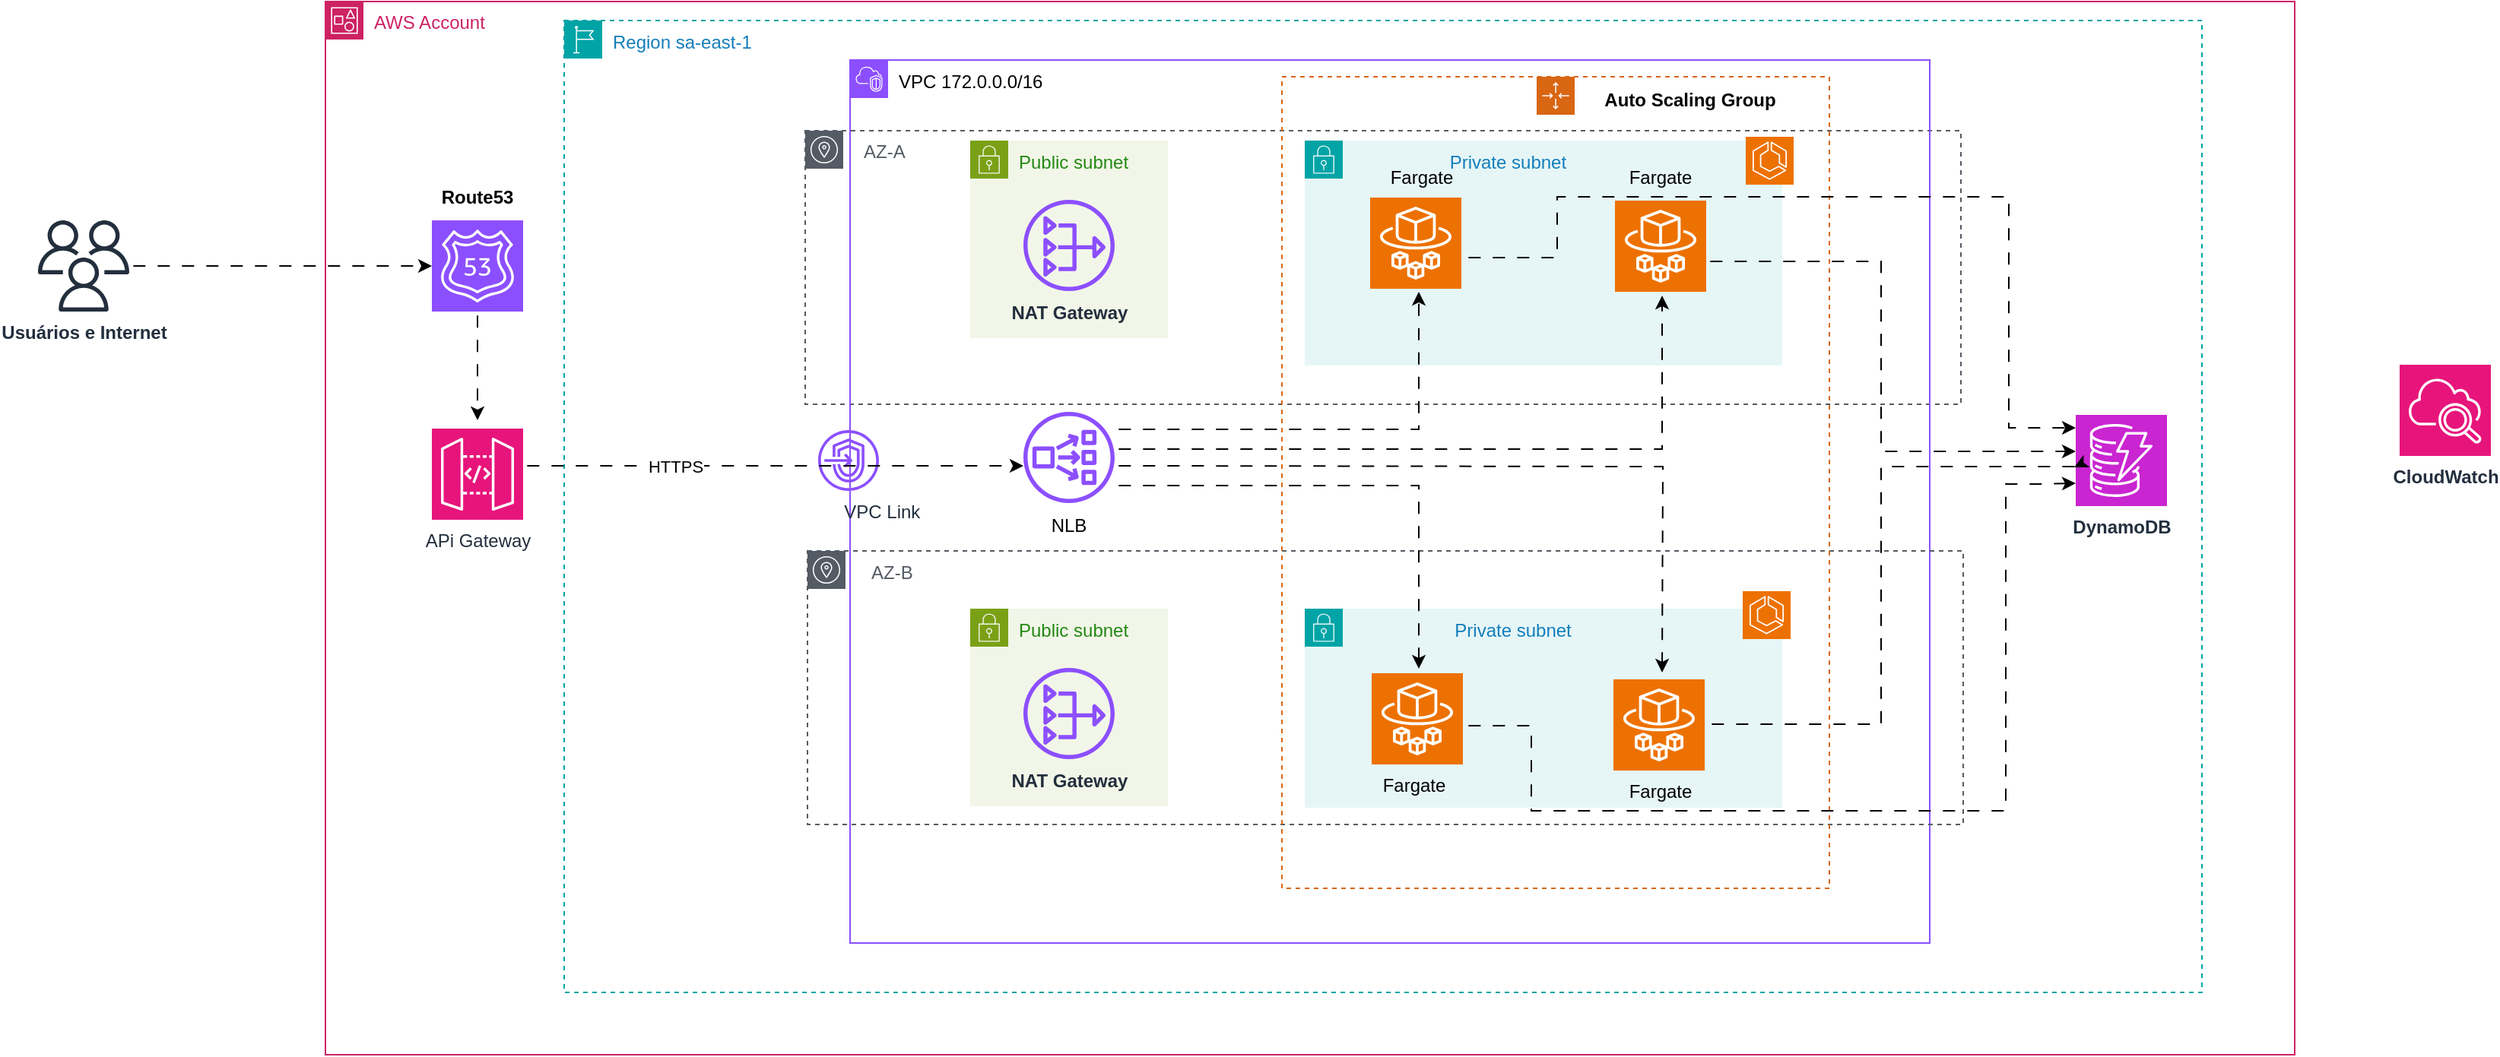 <mxfile version="24.2.7" type="github">
  <diagram name="Página-1" id="BBM7HmE_G74GKGTS61Dw">
    <mxGraphModel dx="2745" dy="2225" grid="0" gridSize="10" guides="1" tooltips="1" connect="1" arrows="1" fold="1" page="0" pageScale="1" pageWidth="827" pageHeight="1169" math="0" shadow="0">
      <root>
        <mxCell id="0" />
        <mxCell id="1" parent="0" />
        <mxCell id="ofPMTWtSP_iq6lM-ZGT5-5" style="edgeStyle=orthogonalEdgeStyle;rounded=0;orthogonalLoop=1;jettySize=auto;html=1;flowAnimation=1;" parent="1" source="ofPMTWtSP_iq6lM-ZGT5-6" target="ofPMTWtSP_iq6lM-ZGT5-9" edge="1">
          <mxGeometry relative="1" as="geometry" />
        </mxCell>
        <mxCell id="ofPMTWtSP_iq6lM-ZGT5-6" value="&lt;b&gt;Usuários e Internet&lt;/b&gt;" style="sketch=0;outlineConnect=0;fontColor=#232F3E;gradientColor=none;fillColor=#232F3D;strokeColor=none;dashed=0;verticalLabelPosition=bottom;verticalAlign=top;align=center;html=1;fontSize=12;fontStyle=0;pointerEvents=1;shape=mxgraph.aws4.users;" parent="1" vertex="1">
          <mxGeometry x="2919" y="285" width="60" height="60" as="geometry" />
        </mxCell>
        <mxCell id="ofPMTWtSP_iq6lM-ZGT5-7" value="AWS Account" style="points=[[0,0],[0.25,0],[0.5,0],[0.75,0],[1,0],[1,0.25],[1,0.5],[1,0.75],[1,1],[0.75,1],[0.5,1],[0.25,1],[0,1],[0,0.75],[0,0.5],[0,0.25]];outlineConnect=0;gradientColor=none;html=1;whiteSpace=wrap;fontSize=12;fontStyle=0;container=0;pointerEvents=0;collapsible=0;recursiveResize=0;shape=mxgraph.aws4.group;grIcon=mxgraph.aws4.group_account;strokeColor=#CD2264;fillColor=none;verticalAlign=top;align=left;spacingLeft=30;fontColor=#CD2264;dashed=0;" parent="1" vertex="1">
          <mxGeometry x="3108" y="141" width="1295" height="693" as="geometry" />
        </mxCell>
        <mxCell id="ofPMTWtSP_iq6lM-ZGT5-104" value="&lt;b&gt;CloudWatch&lt;/b&gt;" style="sketch=0;points=[[0,0,0],[0.25,0,0],[0.5,0,0],[0.75,0,0],[1,0,0],[0,1,0],[0.25,1,0],[0.5,1,0],[0.75,1,0],[1,1,0],[0,0.25,0],[0,0.5,0],[0,0.75,0],[1,0.25,0],[1,0.5,0],[1,0.75,0]];points=[[0,0,0],[0.25,0,0],[0.5,0,0],[0.75,0,0],[1,0,0],[0,1,0],[0.25,1,0],[0.5,1,0],[0.75,1,0],[1,1,0],[0,0.25,0],[0,0.5,0],[0,0.75,0],[1,0.25,0],[1,0.5,0],[1,0.75,0]];outlineConnect=0;fontColor=#232F3E;fillColor=#E7157B;strokeColor=#ffffff;dashed=0;verticalLabelPosition=bottom;verticalAlign=top;align=center;html=1;fontSize=12;fontStyle=0;aspect=fixed;shape=mxgraph.aws4.resourceIcon;resIcon=mxgraph.aws4.cloudwatch_2;" parent="1" vertex="1">
          <mxGeometry x="4472" y="380" width="60" height="60" as="geometry" />
        </mxCell>
        <mxCell id="9MsgCeTSLTVmE7E77AS3-7" value="APi Gateway&lt;div&gt;&lt;br&gt;&lt;/div&gt;" style="sketch=0;points=[[0,0,0],[0.25,0,0],[0.5,0,0],[0.75,0,0],[1,0,0],[0,1,0],[0.25,1,0],[0.5,1,0],[0.75,1,0],[1,1,0],[0,0.25,0],[0,0.5,0],[0,0.75,0],[1,0.25,0],[1,0.5,0],[1,0.75,0]];outlineConnect=0;fontColor=#232F3E;fillColor=#E7157B;strokeColor=#ffffff;dashed=0;verticalLabelPosition=bottom;verticalAlign=top;align=center;html=1;fontSize=12;fontStyle=0;aspect=fixed;shape=mxgraph.aws4.resourceIcon;resIcon=mxgraph.aws4.api_gateway;" vertex="1" parent="1">
          <mxGeometry x="3178" y="422" width="60" height="60" as="geometry" />
        </mxCell>
        <mxCell id="ofPMTWtSP_iq6lM-ZGT5-13" value="Region sa-east-1" style="points=[[0,0],[0.25,0],[0.5,0],[0.75,0],[1,0],[1,0.25],[1,0.5],[1,0.75],[1,1],[0.75,1],[0.5,1],[0.25,1],[0,1],[0,0.75],[0,0.5],[0,0.25]];outlineConnect=0;gradientColor=none;html=1;whiteSpace=wrap;fontSize=12;fontStyle=0;container=1;pointerEvents=0;collapsible=0;recursiveResize=0;shape=mxgraph.aws4.group;grIcon=mxgraph.aws4.group_region;strokeColor=#00A4A6;fillColor=none;verticalAlign=top;align=left;spacingLeft=30;fontColor=#147EBA;dashed=1;" parent="1" vertex="1">
          <mxGeometry x="3265" y="153.5" width="1077" height="639.5" as="geometry" />
        </mxCell>
        <mxCell id="ofPMTWtSP_iq6lM-ZGT5-77" value="&amp;nbsp; AZ-A" style="sketch=0;outlineConnect=0;gradientColor=none;html=1;whiteSpace=wrap;fontSize=12;fontStyle=0;shape=mxgraph.aws4.group;grIcon=mxgraph.aws4.group_availability_zone;strokeColor=#545B64;fillColor=none;verticalAlign=top;align=left;spacingLeft=30;fontColor=#545B64;dashed=1;" parent="ofPMTWtSP_iq6lM-ZGT5-13" vertex="1">
          <mxGeometry x="158.5" y="72.5" width="760" height="180" as="geometry" />
        </mxCell>
        <mxCell id="ofPMTWtSP_iq6lM-ZGT5-37" value="&lt;b&gt;DynamoDB&lt;/b&gt;" style="sketch=0;points=[[0,0,0],[0.25,0,0],[0.5,0,0],[0.75,0,0],[1,0,0],[0,1,0],[0.25,1,0],[0.5,1,0],[0.75,1,0],[1,1,0],[0,0.25,0],[0,0.5,0],[0,0.75,0],[1,0.25,0],[1,0.5,0],[1,0.75,0]];outlineConnect=0;fontColor=#232F3E;fillColor=#C925D1;strokeColor=#ffffff;dashed=0;verticalLabelPosition=bottom;verticalAlign=top;align=center;html=1;fontSize=12;fontStyle=0;aspect=fixed;shape=mxgraph.aws4.resourceIcon;resIcon=mxgraph.aws4.dynamodb;" parent="ofPMTWtSP_iq6lM-ZGT5-13" vertex="1">
          <mxGeometry x="994" y="259.5" width="60" height="60" as="geometry" />
        </mxCell>
        <mxCell id="ofPMTWtSP_iq6lM-ZGT5-60" value="&lt;font color=&quot;#000000&quot;&gt;VPC 172.0.0.0/16&lt;/font&gt;" style="points=[[0,0],[0.25,0],[0.5,0],[0.75,0],[1,0],[1,0.25],[1,0.5],[1,0.75],[1,1],[0.75,1],[0.5,1],[0.25,1],[0,1],[0,0.75],[0,0.5],[0,0.25]];outlineConnect=0;gradientColor=none;html=1;whiteSpace=wrap;fontSize=12;fontStyle=0;container=1;pointerEvents=0;collapsible=0;recursiveResize=0;shape=mxgraph.aws4.group;grIcon=mxgraph.aws4.group_vpc2;strokeColor=#8C4FFF;fillColor=none;verticalAlign=top;align=left;spacingLeft=30;fontColor=#AAB7B8;dashed=0;" parent="ofPMTWtSP_iq6lM-ZGT5-13" vertex="1">
          <mxGeometry x="188" y="26" width="710" height="581" as="geometry" />
        </mxCell>
        <mxCell id="ofPMTWtSP_iq6lM-ZGT5-76" value="&amp;nbsp; &amp;nbsp;AZ-B" style="sketch=0;outlineConnect=0;gradientColor=none;html=1;whiteSpace=wrap;fontSize=12;fontStyle=0;shape=mxgraph.aws4.group;grIcon=mxgraph.aws4.group_availability_zone;strokeColor=#545B64;fillColor=none;verticalAlign=top;align=left;spacingLeft=30;fontColor=#545B64;dashed=1;" parent="ofPMTWtSP_iq6lM-ZGT5-60" vertex="1">
          <mxGeometry x="-28" y="323" width="760" height="180" as="geometry" />
        </mxCell>
        <mxCell id="ofPMTWtSP_iq6lM-ZGT5-52" value="Public subnet" style="points=[[0,0],[0.25,0],[0.5,0],[0.75,0],[1,0],[1,0.25],[1,0.5],[1,0.75],[1,1],[0.75,1],[0.5,1],[0.25,1],[0,1],[0,0.75],[0,0.5],[0,0.25]];outlineConnect=0;gradientColor=none;html=1;whiteSpace=wrap;fontSize=12;fontStyle=0;container=1;pointerEvents=0;collapsible=0;recursiveResize=0;shape=mxgraph.aws4.group;grIcon=mxgraph.aws4.group_security_group;grStroke=0;strokeColor=#7AA116;fillColor=#F2F6E8;verticalAlign=top;align=left;spacingLeft=30;fontColor=#248814;dashed=0;" parent="ofPMTWtSP_iq6lM-ZGT5-60" vertex="1">
          <mxGeometry x="79" y="361" width="130" height="130" as="geometry" />
        </mxCell>
        <mxCell id="ofPMTWtSP_iq6lM-ZGT5-57" value="&lt;b&gt;NAT Gateway&lt;/b&gt;" style="sketch=0;outlineConnect=0;fontColor=#232F3E;gradientColor=none;fillColor=#8C4FFF;strokeColor=none;dashed=0;verticalLabelPosition=bottom;verticalAlign=top;align=center;html=1;fontSize=12;fontStyle=0;aspect=fixed;pointerEvents=1;shape=mxgraph.aws4.nat_gateway;" parent="ofPMTWtSP_iq6lM-ZGT5-52" vertex="1">
          <mxGeometry x="35" y="39" width="60" height="60" as="geometry" />
        </mxCell>
        <mxCell id="ofPMTWtSP_iq6lM-ZGT5-66" value="Public subnet" style="points=[[0,0],[0.25,0],[0.5,0],[0.75,0],[1,0],[1,0.25],[1,0.5],[1,0.75],[1,1],[0.75,1],[0.5,1],[0.25,1],[0,1],[0,0.75],[0,0.5],[0,0.25]];outlineConnect=0;gradientColor=none;html=1;whiteSpace=wrap;fontSize=12;fontStyle=0;container=1;pointerEvents=0;collapsible=0;recursiveResize=0;shape=mxgraph.aws4.group;grIcon=mxgraph.aws4.group_security_group;grStroke=0;strokeColor=#7AA116;fillColor=#F2F6E8;verticalAlign=top;align=left;spacingLeft=30;fontColor=#248814;dashed=0;" parent="ofPMTWtSP_iq6lM-ZGT5-60" vertex="1">
          <mxGeometry x="79" y="53" width="130" height="130" as="geometry" />
        </mxCell>
        <mxCell id="ofPMTWtSP_iq6lM-ZGT5-67" value="&lt;b&gt;NAT Gateway&lt;/b&gt;" style="sketch=0;outlineConnect=0;fontColor=#232F3E;gradientColor=none;fillColor=#8C4FFF;strokeColor=none;dashed=0;verticalLabelPosition=bottom;verticalAlign=top;align=center;html=1;fontSize=12;fontStyle=0;aspect=fixed;pointerEvents=1;shape=mxgraph.aws4.nat_gateway;" parent="ofPMTWtSP_iq6lM-ZGT5-66" vertex="1">
          <mxGeometry x="35" y="39" width="60" height="60" as="geometry" />
        </mxCell>
        <mxCell id="ofPMTWtSP_iq6lM-ZGT5-68" value="&amp;nbsp; &amp;nbsp; &amp;nbsp; &amp;nbsp; &amp;nbsp; &amp;nbsp; &amp;nbsp; &amp;nbsp; &amp;nbsp; &amp;nbsp;Private subnet" style="points=[[0,0],[0.25,0],[0.5,0],[0.75,0],[1,0],[1,0.25],[1,0.5],[1,0.75],[1,1],[0.75,1],[0.5,1],[0.25,1],[0,1],[0,0.75],[0,0.5],[0,0.25]];outlineConnect=0;gradientColor=none;html=1;whiteSpace=wrap;fontSize=12;fontStyle=0;container=1;pointerEvents=0;collapsible=0;recursiveResize=0;shape=mxgraph.aws4.group;grIcon=mxgraph.aws4.group_security_group;grStroke=0;strokeColor=#00A4A6;fillColor=#E6F6F7;verticalAlign=top;align=left;spacingLeft=30;fontColor=#147EBA;dashed=0;" parent="ofPMTWtSP_iq6lM-ZGT5-60" vertex="1">
          <mxGeometry x="299" y="53" width="314" height="148" as="geometry" />
        </mxCell>
        <mxCell id="ofPMTWtSP_iq6lM-ZGT5-53" value="&amp;nbsp; &amp;nbsp; &amp;nbsp; &amp;nbsp; &amp;nbsp; &amp;nbsp; &amp;nbsp; &amp;nbsp; &amp;nbsp; &amp;nbsp; Private subnet" style="points=[[0,0],[0.25,0],[0.5,0],[0.75,0],[1,0],[1,0.25],[1,0.5],[1,0.75],[1,1],[0.75,1],[0.5,1],[0.25,1],[0,1],[0,0.75],[0,0.5],[0,0.25]];outlineConnect=0;gradientColor=none;html=1;whiteSpace=wrap;fontSize=12;fontStyle=0;container=1;pointerEvents=0;collapsible=0;recursiveResize=0;shape=mxgraph.aws4.group;grIcon=mxgraph.aws4.group_security_group;grStroke=0;strokeColor=#00A4A6;fillColor=#E6F6F7;verticalAlign=top;align=left;spacingLeft=30;fontColor=#147EBA;dashed=0;" parent="ofPMTWtSP_iq6lM-ZGT5-60" vertex="1">
          <mxGeometry x="299" y="361" width="314" height="131" as="geometry" />
        </mxCell>
        <mxCell id="ofPMTWtSP_iq6lM-ZGT5-81" style="edgeStyle=orthogonalEdgeStyle;rounded=0;orthogonalLoop=1;jettySize=auto;html=1;flowAnimation=1;" parent="ofPMTWtSP_iq6lM-ZGT5-60" edge="1">
          <mxGeometry relative="1" as="geometry">
            <Array as="points">
              <mxPoint x="374" y="243" />
            </Array>
            <mxPoint x="174" y="242.976" as="sourcePoint" />
            <mxPoint x="374" y="152.5" as="targetPoint" />
          </mxGeometry>
        </mxCell>
        <mxCell id="ofPMTWtSP_iq6lM-ZGT5-79" style="edgeStyle=orthogonalEdgeStyle;rounded=0;orthogonalLoop=1;jettySize=auto;html=1;entryX=0.5;entryY=0;entryDx=0;entryDy=0;entryPerimeter=0;flowAnimation=1;" parent="ofPMTWtSP_iq6lM-ZGT5-60" edge="1">
          <mxGeometry relative="1" as="geometry">
            <Array as="points">
              <mxPoint x="374" y="280" />
            </Array>
            <mxPoint x="174" y="280.024" as="sourcePoint" />
            <mxPoint x="374" y="400.5" as="targetPoint" />
          </mxGeometry>
        </mxCell>
        <mxCell id="ofPMTWtSP_iq6lM-ZGT5-80" style="edgeStyle=orthogonalEdgeStyle;rounded=0;orthogonalLoop=1;jettySize=auto;html=1;entryX=0.5;entryY=0;entryDx=0;entryDy=0;entryPerimeter=0;flowAnimation=1;" parent="ofPMTWtSP_iq6lM-ZGT5-60" edge="1">
          <mxGeometry relative="1" as="geometry">
            <mxPoint x="174" y="266.976" as="sourcePoint" />
            <mxPoint x="534" y="403" as="targetPoint" />
          </mxGeometry>
        </mxCell>
        <mxCell id="ofPMTWtSP_iq6lM-ZGT5-82" style="edgeStyle=orthogonalEdgeStyle;rounded=0;orthogonalLoop=1;jettySize=auto;html=1;entryX=0.5;entryY=1;entryDx=0;entryDy=0;entryPerimeter=0;flowAnimation=1;" parent="ofPMTWtSP_iq6lM-ZGT5-60" edge="1">
          <mxGeometry relative="1" as="geometry">
            <Array as="points">
              <mxPoint x="534" y="256" />
            </Array>
            <mxPoint x="174" y="256.024" as="sourcePoint" />
            <mxPoint x="534" y="155" as="targetPoint" />
          </mxGeometry>
        </mxCell>
        <mxCell id="ofPMTWtSP_iq6lM-ZGT5-97" value="" style="points=[[0,0],[0.25,0],[0.5,0],[0.75,0],[1,0],[1,0.25],[1,0.5],[1,0.75],[1,1],[0.75,1],[0.5,1],[0.25,1],[0,1],[0,0.75],[0,0.5],[0,0.25]];outlineConnect=0;gradientColor=none;html=1;whiteSpace=wrap;fontSize=12;fontStyle=0;container=1;pointerEvents=0;collapsible=0;recursiveResize=0;shape=mxgraph.aws4.groupCenter;grIcon=mxgraph.aws4.group_auto_scaling_group;grStroke=1;strokeColor=#D86613;fillColor=none;verticalAlign=top;align=center;fontColor=#D86613;dashed=1;spacingTop=25;" parent="ofPMTWtSP_iq6lM-ZGT5-60" vertex="1">
          <mxGeometry x="284" y="11" width="360" height="534" as="geometry" />
        </mxCell>
        <mxCell id="ofPMTWtSP_iq6lM-ZGT5-100" value="&lt;b&gt;Auto Scaling Group&lt;/b&gt;" style="text;html=1;align=center;verticalAlign=middle;resizable=0;points=[];autosize=1;strokeColor=none;fillColor=none;" parent="ofPMTWtSP_iq6lM-ZGT5-97" vertex="1">
          <mxGeometry x="205" y="2.5" width="125" height="26" as="geometry" />
        </mxCell>
        <mxCell id="9MsgCeTSLTVmE7E77AS3-48" value="Fargate" style="text;html=1;align=center;verticalAlign=middle;whiteSpace=wrap;rounded=0;" vertex="1" parent="ofPMTWtSP_iq6lM-ZGT5-97">
          <mxGeometry x="219" y="455.5" width="60" height="30" as="geometry" />
        </mxCell>
        <mxCell id="9MsgCeTSLTVmE7E77AS3-49" value="Fargate" style="text;html=1;align=center;verticalAlign=middle;whiteSpace=wrap;rounded=0;" vertex="1" parent="ofPMTWtSP_iq6lM-ZGT5-97">
          <mxGeometry x="62" y="51.5" width="60" height="30" as="geometry" />
        </mxCell>
        <mxCell id="9MsgCeTSLTVmE7E77AS3-50" value="Fargate" style="text;html=1;align=center;verticalAlign=middle;whiteSpace=wrap;rounded=0;" vertex="1" parent="ofPMTWtSP_iq6lM-ZGT5-97">
          <mxGeometry x="219" y="51.5" width="60" height="30" as="geometry" />
        </mxCell>
        <mxCell id="9MsgCeTSLTVmE7E77AS3-53" value="" style="sketch=0;points=[[0,0,0],[0.25,0,0],[0.5,0,0],[0.75,0,0],[1,0,0],[0,1,0],[0.25,1,0],[0.5,1,0],[0.75,1,0],[1,1,0],[0,0.25,0],[0,0.5,0],[0,0.75,0],[1,0.25,0],[1,0.5,0],[1,0.75,0]];outlineConnect=0;fontColor=#232F3E;fillColor=#ED7100;strokeColor=#ffffff;dashed=0;verticalLabelPosition=bottom;verticalAlign=top;align=center;html=1;fontSize=12;fontStyle=0;aspect=fixed;shape=mxgraph.aws4.resourceIcon;resIcon=mxgraph.aws4.fargate;" vertex="1" parent="ofPMTWtSP_iq6lM-ZGT5-97">
          <mxGeometry x="219" y="81.5" width="60" height="60" as="geometry" />
        </mxCell>
        <mxCell id="9MsgCeTSLTVmE7E77AS3-55" value="" style="sketch=0;points=[[0,0,0],[0.25,0,0],[0.5,0,0],[0.75,0,0],[1,0,0],[0,1,0],[0.25,1,0],[0.5,1,0],[0.75,1,0],[1,1,0],[0,0.25,0],[0,0.5,0],[0,0.75,0],[1,0.25,0],[1,0.5,0],[1,0.75,0]];outlineConnect=0;fontColor=#232F3E;fillColor=#ED7100;strokeColor=#ffffff;dashed=0;verticalLabelPosition=bottom;verticalAlign=top;align=center;html=1;fontSize=12;fontStyle=0;aspect=fixed;shape=mxgraph.aws4.resourceIcon;resIcon=mxgraph.aws4.fargate;" vertex="1" parent="ofPMTWtSP_iq6lM-ZGT5-97">
          <mxGeometry x="59" y="392.5" width="60" height="60" as="geometry" />
        </mxCell>
        <mxCell id="9MsgCeTSLTVmE7E77AS3-58" value="" style="sketch=0;points=[[0,0,0],[0.25,0,0],[0.5,0,0],[0.75,0,0],[1,0,0],[0,1,0],[0.25,1,0],[0.5,1,0],[0.75,1,0],[1,1,0],[0,0.25,0],[0,0.5,0],[0,0.75,0],[1,0.25,0],[1,0.5,0],[1,0.75,0]];outlineConnect=0;fontColor=#232F3E;fillColor=#ED7100;strokeColor=#ffffff;dashed=0;verticalLabelPosition=bottom;verticalAlign=top;align=center;html=1;fontSize=12;fontStyle=0;aspect=fixed;shape=mxgraph.aws4.resourceIcon;resIcon=mxgraph.aws4.ecs;" vertex="1" parent="ofPMTWtSP_iq6lM-ZGT5-97">
          <mxGeometry x="303" y="338.5" width="31.5" height="31.5" as="geometry" />
        </mxCell>
        <mxCell id="9MsgCeTSLTVmE7E77AS3-6" value="" style="sketch=0;outlineConnect=0;fontColor=#232F3E;gradientColor=none;fillColor=#8C4FFF;strokeColor=none;dashed=0;verticalLabelPosition=bottom;verticalAlign=top;align=center;html=1;fontSize=12;fontStyle=0;aspect=fixed;pointerEvents=1;shape=mxgraph.aws4.network_load_balancer;" vertex="1" parent="ofPMTWtSP_iq6lM-ZGT5-60">
          <mxGeometry x="114" y="231.5" width="60" height="60" as="geometry" />
        </mxCell>
        <mxCell id="9MsgCeTSLTVmE7E77AS3-9" value="NLB" style="text;html=1;align=center;verticalAlign=middle;whiteSpace=wrap;rounded=0;" vertex="1" parent="ofPMTWtSP_iq6lM-ZGT5-60">
          <mxGeometry x="114" y="291.5" width="60" height="30" as="geometry" />
        </mxCell>
        <mxCell id="9MsgCeTSLTVmE7E77AS3-47" value="Fargate" style="text;html=1;align=center;verticalAlign=middle;whiteSpace=wrap;rounded=0;" vertex="1" parent="ofPMTWtSP_iq6lM-ZGT5-60">
          <mxGeometry x="341" y="462" width="60" height="30" as="geometry" />
        </mxCell>
        <mxCell id="9MsgCeTSLTVmE7E77AS3-56" value="" style="sketch=0;points=[[0,0,0],[0.25,0,0],[0.5,0,0],[0.75,0,0],[1,0,0],[0,1,0],[0.25,1,0],[0.5,1,0],[0.75,1,0],[1,1,0],[0,0.25,0],[0,0.5,0],[0,0.75,0],[1,0.25,0],[1,0.5,0],[1,0.75,0]];outlineConnect=0;fontColor=#232F3E;fillColor=#ED7100;strokeColor=#ffffff;dashed=0;verticalLabelPosition=bottom;verticalAlign=top;align=center;html=1;fontSize=12;fontStyle=0;aspect=fixed;shape=mxgraph.aws4.resourceIcon;resIcon=mxgraph.aws4.fargate;" vertex="1" parent="ofPMTWtSP_iq6lM-ZGT5-60">
          <mxGeometry x="502" y="407.5" width="60" height="60" as="geometry" />
        </mxCell>
        <mxCell id="ofPMTWtSP_iq6lM-ZGT5-86" style="edgeStyle=orthogonalEdgeStyle;rounded=0;orthogonalLoop=1;jettySize=auto;html=1;flowAnimation=1;" parent="ofPMTWtSP_iq6lM-ZGT5-13" target="ofPMTWtSP_iq6lM-ZGT5-37" edge="1">
          <mxGeometry relative="1" as="geometry">
            <Array as="points">
              <mxPoint x="653" y="156" />
              <mxPoint x="653" y="116" />
              <mxPoint x="950" y="116" />
              <mxPoint x="950" y="268" />
            </Array>
            <mxPoint x="592" y="156.024" as="sourcePoint" />
          </mxGeometry>
        </mxCell>
        <mxCell id="ofPMTWtSP_iq6lM-ZGT5-87" style="edgeStyle=orthogonalEdgeStyle;rounded=0;orthogonalLoop=1;jettySize=auto;html=1;entryX=0;entryY=0.75;entryDx=0;entryDy=0;entryPerimeter=0;flowAnimation=1;" parent="ofPMTWtSP_iq6lM-ZGT5-13" target="ofPMTWtSP_iq6lM-ZGT5-37" edge="1">
          <mxGeometry relative="1" as="geometry">
            <Array as="points">
              <mxPoint x="636" y="464" />
              <mxPoint x="636" y="520" />
              <mxPoint x="948" y="520" />
              <mxPoint x="948" y="305" />
              <mxPoint x="970" y="305" />
            </Array>
            <mxPoint x="592" y="464.029" as="sourcePoint" />
          </mxGeometry>
        </mxCell>
        <mxCell id="ofPMTWtSP_iq6lM-ZGT5-88" style="edgeStyle=orthogonalEdgeStyle;rounded=0;orthogonalLoop=1;jettySize=auto;html=1;endArrow=classic;endFill=1;orthogonal=0;flowAnimation=1;snapToPoint=0;fixDash=0;arcSize=20;jumpStyle=arc;" parent="ofPMTWtSP_iq6lM-ZGT5-13" edge="1">
          <mxGeometry relative="1" as="geometry">
            <mxPoint x="751" y="158.5" as="sourcePoint" />
            <mxPoint x="994" y="283.5" as="targetPoint" />
            <Array as="points">
              <mxPoint x="866" y="159" />
              <mxPoint x="866" y="284" />
            </Array>
          </mxGeometry>
        </mxCell>
        <mxCell id="ofPMTWtSP_iq6lM-ZGT5-89" style="edgeStyle=orthogonalEdgeStyle;rounded=0;orthogonalLoop=1;jettySize=auto;html=1;jumpStyle=none;endArrow=classic;endFill=1;flowAnimation=1;" parent="ofPMTWtSP_iq6lM-ZGT5-13" edge="1">
          <mxGeometry relative="1" as="geometry">
            <mxPoint x="752" y="463.0" as="sourcePoint" />
            <mxPoint x="993" y="294" as="targetPoint" />
            <Array as="points">
              <mxPoint x="866" y="463.5" />
              <mxPoint x="866" y="293.5" />
              <mxPoint x="994" y="293.5" />
            </Array>
          </mxGeometry>
        </mxCell>
        <mxCell id="9MsgCeTSLTVmE7E77AS3-54" value="" style="sketch=0;points=[[0,0,0],[0.25,0,0],[0.5,0,0],[0.75,0,0],[1,0,0],[0,1,0],[0.25,1,0],[0.5,1,0],[0.75,1,0],[1,1,0],[0,0.25,0],[0,0.5,0],[0,0.75,0],[1,0.25,0],[1,0.5,0],[1,0.75,0]];outlineConnect=0;fontColor=#232F3E;fillColor=#ED7100;strokeColor=#ffffff;dashed=0;verticalLabelPosition=bottom;verticalAlign=top;align=center;html=1;fontSize=12;fontStyle=0;aspect=fixed;shape=mxgraph.aws4.resourceIcon;resIcon=mxgraph.aws4.fargate;" vertex="1" parent="ofPMTWtSP_iq6lM-ZGT5-13">
          <mxGeometry x="530" y="116.5" width="60" height="60" as="geometry" />
        </mxCell>
        <mxCell id="9MsgCeTSLTVmE7E77AS3-57" value="" style="sketch=0;points=[[0,0,0],[0.25,0,0],[0.5,0,0],[0.75,0,0],[1,0,0],[0,1,0],[0.25,1,0],[0.5,1,0],[0.75,1,0],[1,1,0],[0,0.25,0],[0,0.5,0],[0,0.75,0],[1,0.25,0],[1,0.5,0],[1,0.75,0]];outlineConnect=0;fontColor=#232F3E;fillColor=#ED7100;strokeColor=#ffffff;dashed=0;verticalLabelPosition=bottom;verticalAlign=top;align=center;html=1;fontSize=12;fontStyle=0;aspect=fixed;shape=mxgraph.aws4.resourceIcon;resIcon=mxgraph.aws4.ecs;" vertex="1" parent="ofPMTWtSP_iq6lM-ZGT5-13">
          <mxGeometry x="777" y="76.5" width="31.5" height="31.5" as="geometry" />
        </mxCell>
        <mxCell id="9MsgCeTSLTVmE7E77AS3-60" value="&amp;nbsp; &amp;nbsp; &amp;nbsp; &amp;nbsp; &amp;nbsp; &amp;nbsp; &amp;nbsp;VPC Link" style="sketch=0;outlineConnect=0;fontColor=#232F3E;gradientColor=none;fillColor=#8C4FFF;strokeColor=none;dashed=0;verticalLabelPosition=bottom;verticalAlign=top;align=center;html=1;fontSize=12;fontStyle=0;aspect=fixed;pointerEvents=1;shape=mxgraph.aws4.endpoints;" vertex="1" parent="ofPMTWtSP_iq6lM-ZGT5-13">
          <mxGeometry x="167" y="269.5" width="40" height="40" as="geometry" />
        </mxCell>
        <mxCell id="ofPMTWtSP_iq6lM-ZGT5-8" style="edgeStyle=orthogonalEdgeStyle;rounded=0;orthogonalLoop=1;jettySize=auto;html=1;flowAnimation=1;" parent="1" source="ofPMTWtSP_iq6lM-ZGT5-9" edge="1">
          <mxGeometry relative="1" as="geometry">
            <mxPoint x="3208" y="416.5" as="targetPoint" />
          </mxGeometry>
        </mxCell>
        <mxCell id="ofPMTWtSP_iq6lM-ZGT5-9" value="" style="sketch=0;points=[[0,0,0],[0.25,0,0],[0.5,0,0],[0.75,0,0],[1,0,0],[0,1,0],[0.25,1,0],[0.5,1,0],[0.75,1,0],[1,1,0],[0,0.25,0],[0,0.5,0],[0,0.75,0],[1,0.25,0],[1,0.5,0],[1,0.75,0]];outlineConnect=0;fontColor=#232F3E;fillColor=#8C4FFF;strokeColor=#ffffff;dashed=0;verticalLabelPosition=bottom;verticalAlign=top;align=center;html=1;fontSize=12;fontStyle=0;aspect=fixed;shape=mxgraph.aws4.resourceIcon;resIcon=mxgraph.aws4.route_53;" parent="1" vertex="1">
          <mxGeometry x="3178" y="285" width="60" height="60" as="geometry" />
        </mxCell>
        <mxCell id="ofPMTWtSP_iq6lM-ZGT5-42" value="&lt;b&gt;Route53&lt;/b&gt;" style="text;html=1;strokeColor=none;fillColor=none;align=center;verticalAlign=middle;whiteSpace=wrap;rounded=0;" parent="1" vertex="1">
          <mxGeometry x="3178" y="255" width="60" height="30" as="geometry" />
        </mxCell>
        <mxCell id="ofPMTWtSP_iq6lM-ZGT5-75" style="edgeStyle=orthogonalEdgeStyle;rounded=0;orthogonalLoop=1;jettySize=auto;html=1;flowAnimation=1;" parent="1" edge="1">
          <mxGeometry relative="1" as="geometry">
            <mxPoint x="3238" y="446.538" as="sourcePoint" />
            <mxPoint x="3567" y="446.5" as="targetPoint" />
          </mxGeometry>
        </mxCell>
        <mxCell id="9MsgCeTSLTVmE7E77AS3-62" value="HTTPS" style="edgeLabel;html=1;align=center;verticalAlign=middle;resizable=0;points=[];" vertex="1" connectable="0" parent="ofPMTWtSP_iq6lM-ZGT5-75">
          <mxGeometry x="-0.397" relative="1" as="geometry">
            <mxPoint x="1" as="offset" />
          </mxGeometry>
        </mxCell>
      </root>
    </mxGraphModel>
  </diagram>
</mxfile>

